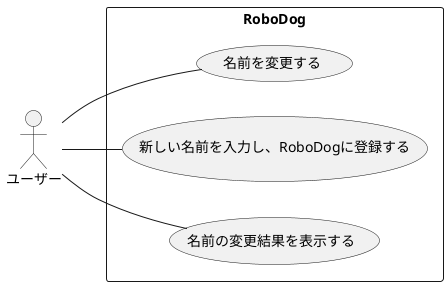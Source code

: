 @startuml 名前変更
left to right direction
actor "ユーザー" as fc
rectangle RoboDog {
  usecase "名前を変更する" as UC1
  usecase "新しい名前を入力し、RoboDogに登録する" as UC2
  usecase "名前の変更結果を表示する" as UC3
}
fc -- UC1
fc -- UC2
fc -- UC3
@enduml
